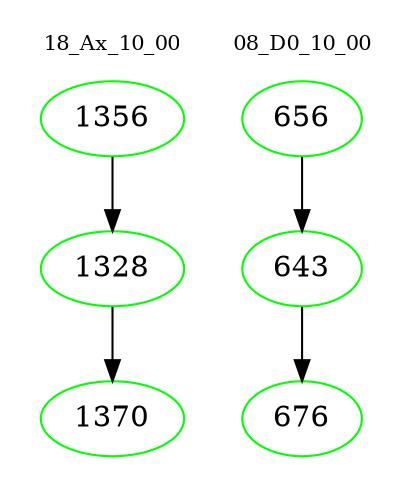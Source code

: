 digraph{
subgraph cluster_0 {
color = white
label = "18_Ax_10_00";
fontsize=10;
T0_1356 [label="1356", color="green"]
T0_1356 -> T0_1328 [color="black"]
T0_1328 [label="1328", color="green"]
T0_1328 -> T0_1370 [color="black"]
T0_1370 [label="1370", color="green"]
}
subgraph cluster_1 {
color = white
label = "08_D0_10_00";
fontsize=10;
T1_656 [label="656", color="green"]
T1_656 -> T1_643 [color="black"]
T1_643 [label="643", color="green"]
T1_643 -> T1_676 [color="black"]
T1_676 [label="676", color="green"]
}
}

